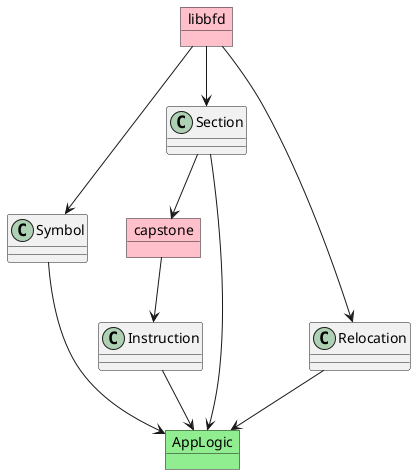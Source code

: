 @startuml

allowmixing

object capstone #pink
object libbfd #pink
object AppLogic #LightGreen


class Symbol
class Section
class Relocation
class Instruction


libbfd --> Symbol
libbfd --> Section
libbfd --> Relocation

Section --> capstone
capstone --> Instruction

Symbol --> AppLogic
Instruction --> AppLogic
Relocation --> AppLogic
Section --> AppLogic

@enduml
